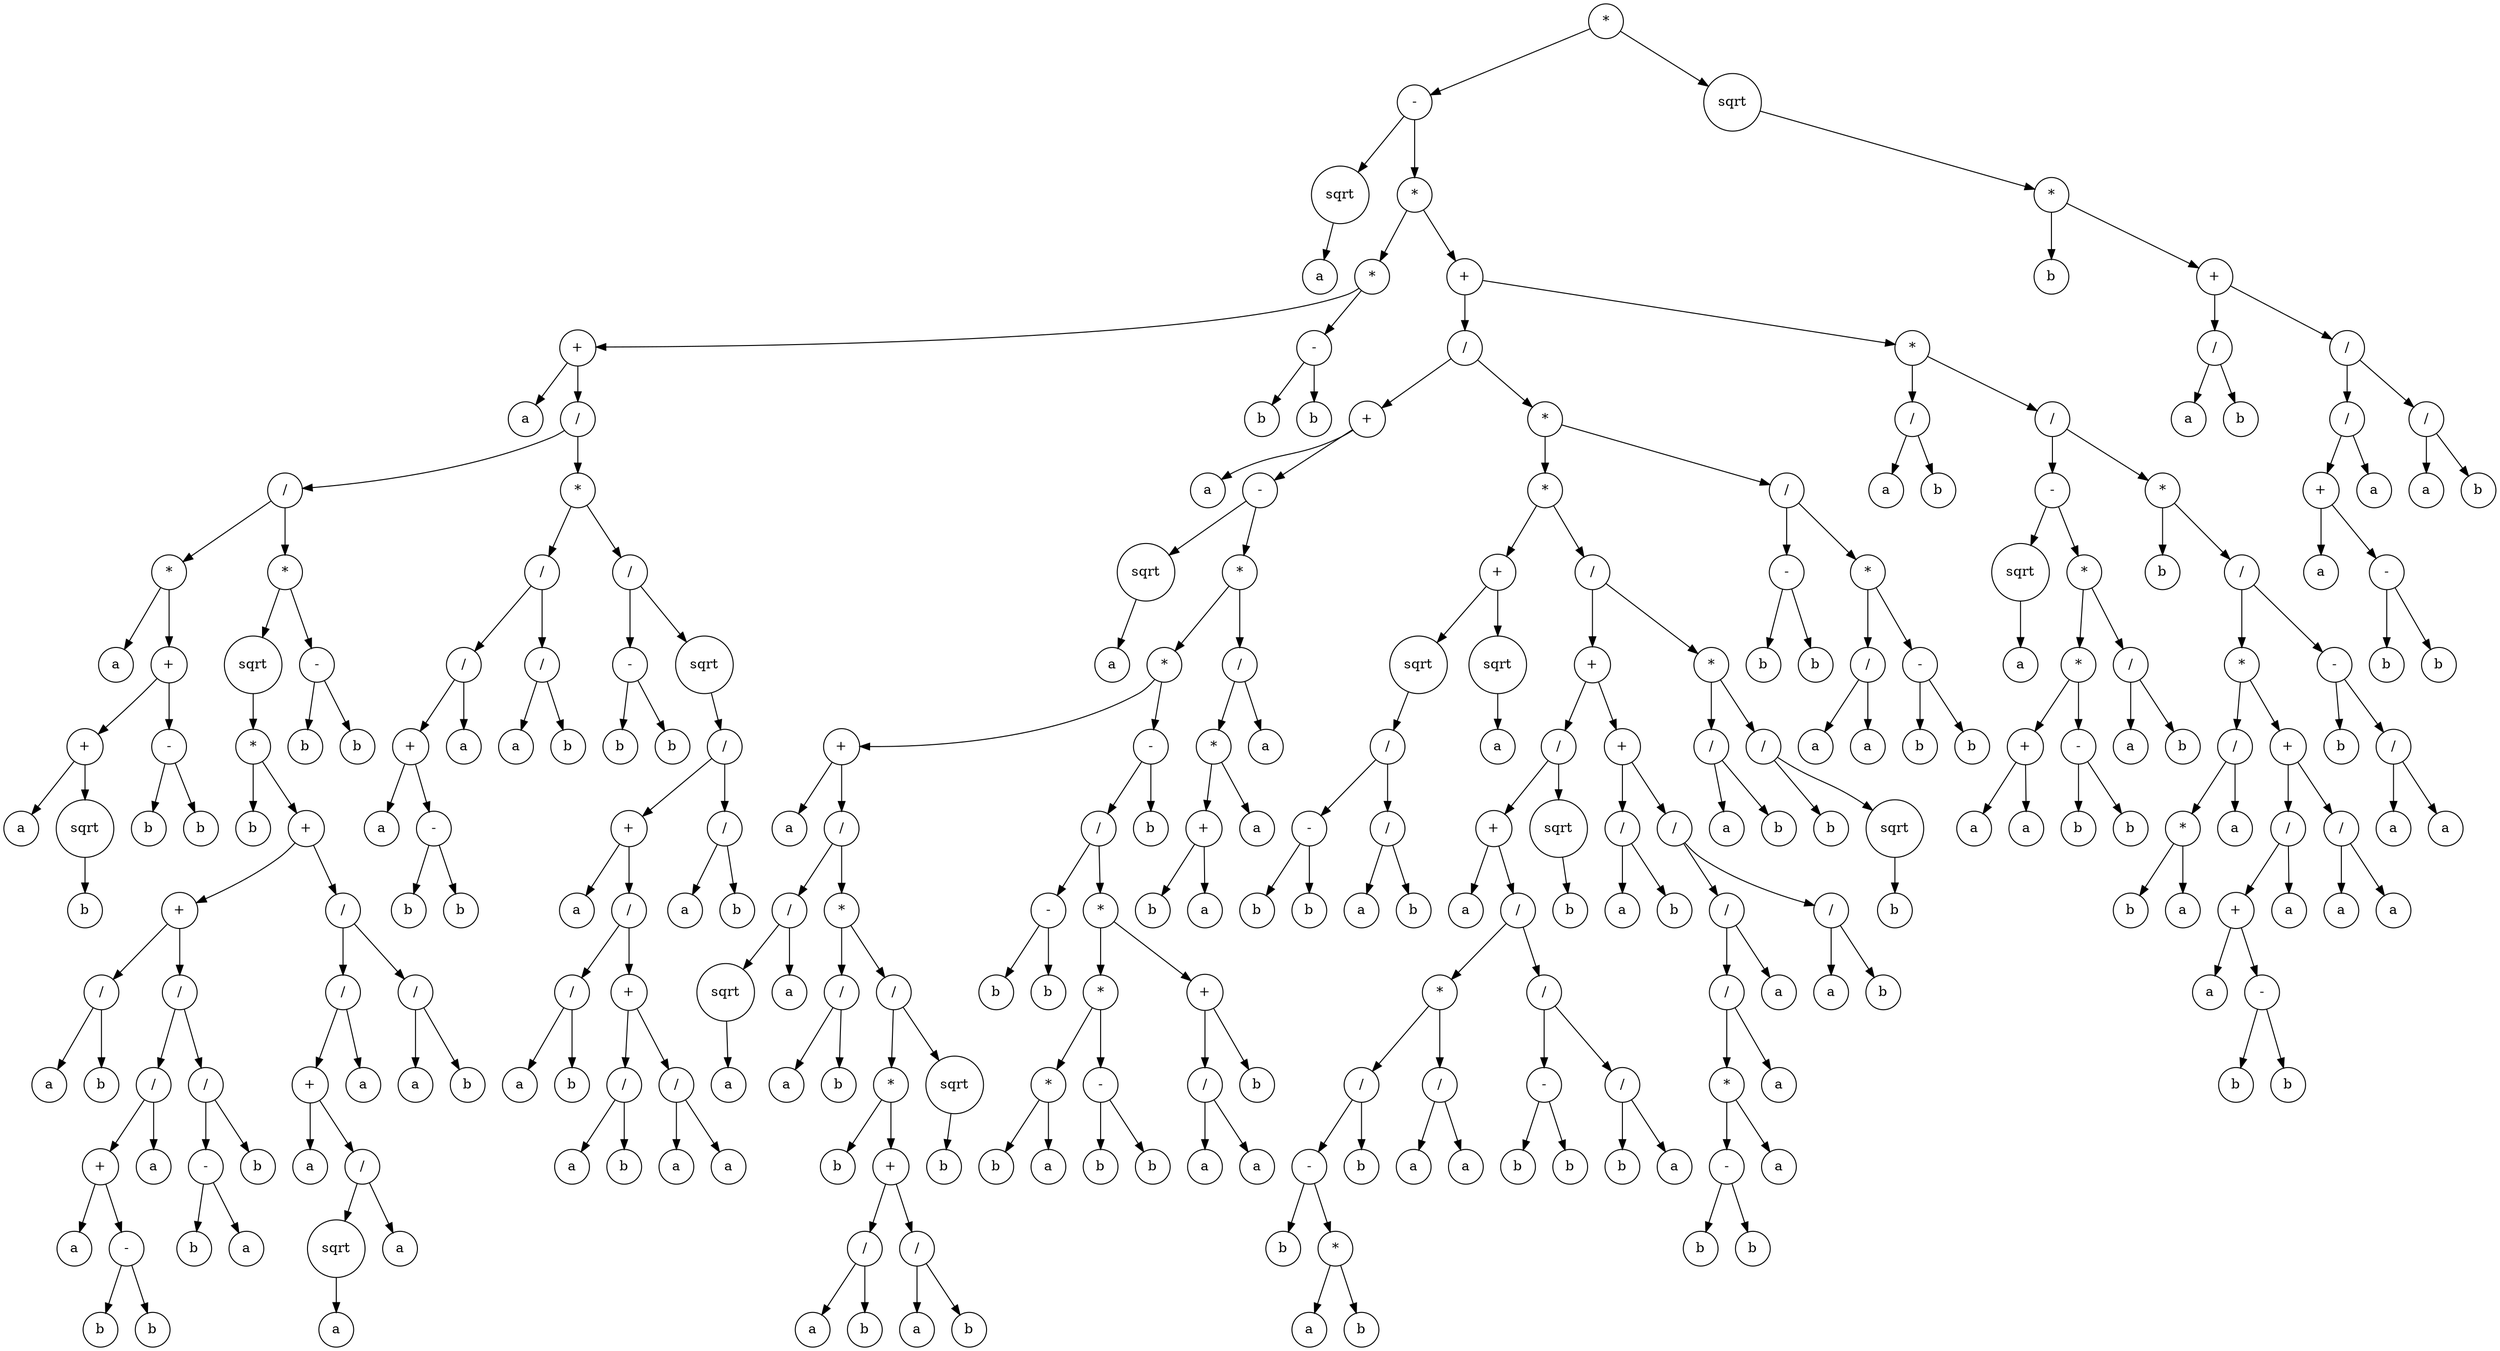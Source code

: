 digraph g {
graph [ordering=out];
node [shape=circle];
n[label = "*"];
n0[label = "-"];
n00[label = "sqrt"];
n000[label = "a"];
n00 -> n000;
n0 -> n00;
n01[label = "*"];
n010[label = "*"];
n0100[label = "+"];
n01000[label = "a"];
n0100 -> n01000;
n01001[label = "/"];
n010010[label = "/"];
n0100100[label = "*"];
n01001000[label = "a"];
n0100100 -> n01001000;
n01001001[label = "+"];
n010010010[label = "+"];
n0100100100[label = "a"];
n010010010 -> n0100100100;
n0100100101[label = "sqrt"];
n01001001010[label = "b"];
n0100100101 -> n01001001010;
n010010010 -> n0100100101;
n01001001 -> n010010010;
n010010011[label = "-"];
n0100100110[label = "b"];
n010010011 -> n0100100110;
n0100100111[label = "b"];
n010010011 -> n0100100111;
n01001001 -> n010010011;
n0100100 -> n01001001;
n010010 -> n0100100;
n0100101[label = "*"];
n01001010[label = "sqrt"];
n010010100[label = "*"];
n0100101000[label = "b"];
n010010100 -> n0100101000;
n0100101001[label = "+"];
n01001010010[label = "+"];
n010010100100[label = "/"];
n0100101001000[label = "a"];
n010010100100 -> n0100101001000;
n0100101001001[label = "b"];
n010010100100 -> n0100101001001;
n01001010010 -> n010010100100;
n010010100101[label = "/"];
n0100101001010[label = "/"];
n01001010010100[label = "+"];
n010010100101000[label = "a"];
n01001010010100 -> n010010100101000;
n010010100101001[label = "-"];
n0100101001010010[label = "b"];
n010010100101001 -> n0100101001010010;
n0100101001010011[label = "b"];
n010010100101001 -> n0100101001010011;
n01001010010100 -> n010010100101001;
n0100101001010 -> n01001010010100;
n01001010010101[label = "a"];
n0100101001010 -> n01001010010101;
n010010100101 -> n0100101001010;
n0100101001011[label = "/"];
n01001010010110[label = "-"];
n010010100101100[label = "b"];
n01001010010110 -> n010010100101100;
n010010100101101[label = "a"];
n01001010010110 -> n010010100101101;
n0100101001011 -> n01001010010110;
n01001010010111[label = "b"];
n0100101001011 -> n01001010010111;
n010010100101 -> n0100101001011;
n01001010010 -> n010010100101;
n0100101001 -> n01001010010;
n01001010011[label = "/"];
n010010100110[label = "/"];
n0100101001100[label = "+"];
n01001010011000[label = "a"];
n0100101001100 -> n01001010011000;
n01001010011001[label = "/"];
n010010100110010[label = "sqrt"];
n0100101001100100[label = "a"];
n010010100110010 -> n0100101001100100;
n01001010011001 -> n010010100110010;
n010010100110011[label = "a"];
n01001010011001 -> n010010100110011;
n0100101001100 -> n01001010011001;
n010010100110 -> n0100101001100;
n0100101001101[label = "a"];
n010010100110 -> n0100101001101;
n01001010011 -> n010010100110;
n010010100111[label = "/"];
n0100101001110[label = "a"];
n010010100111 -> n0100101001110;
n0100101001111[label = "b"];
n010010100111 -> n0100101001111;
n01001010011 -> n010010100111;
n0100101001 -> n01001010011;
n010010100 -> n0100101001;
n01001010 -> n010010100;
n0100101 -> n01001010;
n01001011[label = "-"];
n010010110[label = "b"];
n01001011 -> n010010110;
n010010111[label = "b"];
n01001011 -> n010010111;
n0100101 -> n01001011;
n010010 -> n0100101;
n01001 -> n010010;
n010011[label = "*"];
n0100110[label = "/"];
n01001100[label = "/"];
n010011000[label = "+"];
n0100110000[label = "a"];
n010011000 -> n0100110000;
n0100110001[label = "-"];
n01001100010[label = "b"];
n0100110001 -> n01001100010;
n01001100011[label = "b"];
n0100110001 -> n01001100011;
n010011000 -> n0100110001;
n01001100 -> n010011000;
n010011001[label = "a"];
n01001100 -> n010011001;
n0100110 -> n01001100;
n01001101[label = "/"];
n010011010[label = "a"];
n01001101 -> n010011010;
n010011011[label = "b"];
n01001101 -> n010011011;
n0100110 -> n01001101;
n010011 -> n0100110;
n0100111[label = "/"];
n01001110[label = "-"];
n010011100[label = "b"];
n01001110 -> n010011100;
n010011101[label = "b"];
n01001110 -> n010011101;
n0100111 -> n01001110;
n01001111[label = "sqrt"];
n010011110[label = "/"];
n0100111100[label = "+"];
n01001111000[label = "a"];
n0100111100 -> n01001111000;
n01001111001[label = "/"];
n010011110010[label = "/"];
n0100111100100[label = "a"];
n010011110010 -> n0100111100100;
n0100111100101[label = "b"];
n010011110010 -> n0100111100101;
n01001111001 -> n010011110010;
n010011110011[label = "+"];
n0100111100110[label = "/"];
n01001111001100[label = "a"];
n0100111100110 -> n01001111001100;
n01001111001101[label = "b"];
n0100111100110 -> n01001111001101;
n010011110011 -> n0100111100110;
n0100111100111[label = "/"];
n01001111001110[label = "a"];
n0100111100111 -> n01001111001110;
n01001111001111[label = "a"];
n0100111100111 -> n01001111001111;
n010011110011 -> n0100111100111;
n01001111001 -> n010011110011;
n0100111100 -> n01001111001;
n010011110 -> n0100111100;
n0100111101[label = "/"];
n01001111010[label = "a"];
n0100111101 -> n01001111010;
n01001111011[label = "b"];
n0100111101 -> n01001111011;
n010011110 -> n0100111101;
n01001111 -> n010011110;
n0100111 -> n01001111;
n010011 -> n0100111;
n01001 -> n010011;
n0100 -> n01001;
n010 -> n0100;
n0101[label = "-"];
n01010[label = "b"];
n0101 -> n01010;
n01011[label = "b"];
n0101 -> n01011;
n010 -> n0101;
n01 -> n010;
n011[label = "+"];
n0110[label = "/"];
n01100[label = "+"];
n011000[label = "a"];
n01100 -> n011000;
n011001[label = "-"];
n0110010[label = "sqrt"];
n01100100[label = "a"];
n0110010 -> n01100100;
n011001 -> n0110010;
n0110011[label = "*"];
n01100110[label = "*"];
n011001100[label = "+"];
n0110011000[label = "a"];
n011001100 -> n0110011000;
n0110011001[label = "/"];
n01100110010[label = "/"];
n011001100100[label = "sqrt"];
n0110011001000[label = "a"];
n011001100100 -> n0110011001000;
n01100110010 -> n011001100100;
n011001100101[label = "a"];
n01100110010 -> n011001100101;
n0110011001 -> n01100110010;
n01100110011[label = "*"];
n011001100110[label = "/"];
n0110011001100[label = "a"];
n011001100110 -> n0110011001100;
n0110011001101[label = "b"];
n011001100110 -> n0110011001101;
n01100110011 -> n011001100110;
n011001100111[label = "/"];
n0110011001110[label = "*"];
n01100110011100[label = "b"];
n0110011001110 -> n01100110011100;
n01100110011101[label = "+"];
n011001100111010[label = "/"];
n0110011001110100[label = "a"];
n011001100111010 -> n0110011001110100;
n0110011001110101[label = "b"];
n011001100111010 -> n0110011001110101;
n01100110011101 -> n011001100111010;
n011001100111011[label = "/"];
n0110011001110110[label = "a"];
n011001100111011 -> n0110011001110110;
n0110011001110111[label = "b"];
n011001100111011 -> n0110011001110111;
n01100110011101 -> n011001100111011;
n0110011001110 -> n01100110011101;
n011001100111 -> n0110011001110;
n0110011001111[label = "sqrt"];
n01100110011110[label = "b"];
n0110011001111 -> n01100110011110;
n011001100111 -> n0110011001111;
n01100110011 -> n011001100111;
n0110011001 -> n01100110011;
n011001100 -> n0110011001;
n01100110 -> n011001100;
n011001101[label = "-"];
n0110011010[label = "/"];
n01100110100[label = "-"];
n011001101000[label = "b"];
n01100110100 -> n011001101000;
n011001101001[label = "b"];
n01100110100 -> n011001101001;
n0110011010 -> n01100110100;
n01100110101[label = "*"];
n011001101010[label = "*"];
n0110011010100[label = "*"];
n01100110101000[label = "b"];
n0110011010100 -> n01100110101000;
n01100110101001[label = "a"];
n0110011010100 -> n01100110101001;
n011001101010 -> n0110011010100;
n0110011010101[label = "-"];
n01100110101010[label = "b"];
n0110011010101 -> n01100110101010;
n01100110101011[label = "b"];
n0110011010101 -> n01100110101011;
n011001101010 -> n0110011010101;
n01100110101 -> n011001101010;
n011001101011[label = "+"];
n0110011010110[label = "/"];
n01100110101100[label = "a"];
n0110011010110 -> n01100110101100;
n01100110101101[label = "a"];
n0110011010110 -> n01100110101101;
n011001101011 -> n0110011010110;
n0110011010111[label = "b"];
n011001101011 -> n0110011010111;
n01100110101 -> n011001101011;
n0110011010 -> n01100110101;
n011001101 -> n0110011010;
n0110011011[label = "b"];
n011001101 -> n0110011011;
n01100110 -> n011001101;
n0110011 -> n01100110;
n01100111[label = "/"];
n011001110[label = "*"];
n0110011100[label = "+"];
n01100111000[label = "b"];
n0110011100 -> n01100111000;
n01100111001[label = "a"];
n0110011100 -> n01100111001;
n011001110 -> n0110011100;
n0110011101[label = "a"];
n011001110 -> n0110011101;
n01100111 -> n011001110;
n011001111[label = "a"];
n01100111 -> n011001111;
n0110011 -> n01100111;
n011001 -> n0110011;
n01100 -> n011001;
n0110 -> n01100;
n01101[label = "*"];
n011010[label = "*"];
n0110100[label = "+"];
n01101000[label = "sqrt"];
n011010000[label = "/"];
n0110100000[label = "-"];
n01101000000[label = "b"];
n0110100000 -> n01101000000;
n01101000001[label = "b"];
n0110100000 -> n01101000001;
n011010000 -> n0110100000;
n0110100001[label = "/"];
n01101000010[label = "a"];
n0110100001 -> n01101000010;
n01101000011[label = "b"];
n0110100001 -> n01101000011;
n011010000 -> n0110100001;
n01101000 -> n011010000;
n0110100 -> n01101000;
n01101001[label = "sqrt"];
n011010010[label = "a"];
n01101001 -> n011010010;
n0110100 -> n01101001;
n011010 -> n0110100;
n0110101[label = "/"];
n01101010[label = "+"];
n011010100[label = "/"];
n0110101000[label = "+"];
n01101010000[label = "a"];
n0110101000 -> n01101010000;
n01101010001[label = "/"];
n011010100010[label = "*"];
n0110101000100[label = "/"];
n01101010001000[label = "-"];
n011010100010000[label = "b"];
n01101010001000 -> n011010100010000;
n011010100010001[label = "*"];
n0110101000100010[label = "a"];
n011010100010001 -> n0110101000100010;
n0110101000100011[label = "b"];
n011010100010001 -> n0110101000100011;
n01101010001000 -> n011010100010001;
n0110101000100 -> n01101010001000;
n01101010001001[label = "b"];
n0110101000100 -> n01101010001001;
n011010100010 -> n0110101000100;
n0110101000101[label = "/"];
n01101010001010[label = "a"];
n0110101000101 -> n01101010001010;
n01101010001011[label = "a"];
n0110101000101 -> n01101010001011;
n011010100010 -> n0110101000101;
n01101010001 -> n011010100010;
n011010100011[label = "/"];
n0110101000110[label = "-"];
n01101010001100[label = "b"];
n0110101000110 -> n01101010001100;
n01101010001101[label = "b"];
n0110101000110 -> n01101010001101;
n011010100011 -> n0110101000110;
n0110101000111[label = "/"];
n01101010001110[label = "b"];
n0110101000111 -> n01101010001110;
n01101010001111[label = "a"];
n0110101000111 -> n01101010001111;
n011010100011 -> n0110101000111;
n01101010001 -> n011010100011;
n0110101000 -> n01101010001;
n011010100 -> n0110101000;
n0110101001[label = "sqrt"];
n01101010010[label = "b"];
n0110101001 -> n01101010010;
n011010100 -> n0110101001;
n01101010 -> n011010100;
n011010101[label = "+"];
n0110101010[label = "/"];
n01101010100[label = "a"];
n0110101010 -> n01101010100;
n01101010101[label = "b"];
n0110101010 -> n01101010101;
n011010101 -> n0110101010;
n0110101011[label = "/"];
n01101010110[label = "/"];
n011010101100[label = "/"];
n0110101011000[label = "*"];
n01101010110000[label = "-"];
n011010101100000[label = "b"];
n01101010110000 -> n011010101100000;
n011010101100001[label = "b"];
n01101010110000 -> n011010101100001;
n0110101011000 -> n01101010110000;
n01101010110001[label = "a"];
n0110101011000 -> n01101010110001;
n011010101100 -> n0110101011000;
n0110101011001[label = "a"];
n011010101100 -> n0110101011001;
n01101010110 -> n011010101100;
n011010101101[label = "a"];
n01101010110 -> n011010101101;
n0110101011 -> n01101010110;
n01101010111[label = "/"];
n011010101110[label = "a"];
n01101010111 -> n011010101110;
n011010101111[label = "b"];
n01101010111 -> n011010101111;
n0110101011 -> n01101010111;
n011010101 -> n0110101011;
n01101010 -> n011010101;
n0110101 -> n01101010;
n01101011[label = "*"];
n011010110[label = "/"];
n0110101100[label = "a"];
n011010110 -> n0110101100;
n0110101101[label = "b"];
n011010110 -> n0110101101;
n01101011 -> n011010110;
n011010111[label = "/"];
n0110101110[label = "b"];
n011010111 -> n0110101110;
n0110101111[label = "sqrt"];
n01101011110[label = "b"];
n0110101111 -> n01101011110;
n011010111 -> n0110101111;
n01101011 -> n011010111;
n0110101 -> n01101011;
n011010 -> n0110101;
n01101 -> n011010;
n011011[label = "/"];
n0110110[label = "-"];
n01101100[label = "b"];
n0110110 -> n01101100;
n01101101[label = "b"];
n0110110 -> n01101101;
n011011 -> n0110110;
n0110111[label = "*"];
n01101110[label = "/"];
n011011100[label = "a"];
n01101110 -> n011011100;
n011011101[label = "a"];
n01101110 -> n011011101;
n0110111 -> n01101110;
n01101111[label = "-"];
n011011110[label = "b"];
n01101111 -> n011011110;
n011011111[label = "b"];
n01101111 -> n011011111;
n0110111 -> n01101111;
n011011 -> n0110111;
n01101 -> n011011;
n0110 -> n01101;
n011 -> n0110;
n0111[label = "*"];
n01110[label = "/"];
n011100[label = "a"];
n01110 -> n011100;
n011101[label = "b"];
n01110 -> n011101;
n0111 -> n01110;
n01111[label = "/"];
n011110[label = "-"];
n0111100[label = "sqrt"];
n01111000[label = "a"];
n0111100 -> n01111000;
n011110 -> n0111100;
n0111101[label = "*"];
n01111010[label = "*"];
n011110100[label = "+"];
n0111101000[label = "a"];
n011110100 -> n0111101000;
n0111101001[label = "a"];
n011110100 -> n0111101001;
n01111010 -> n011110100;
n011110101[label = "-"];
n0111101010[label = "b"];
n011110101 -> n0111101010;
n0111101011[label = "b"];
n011110101 -> n0111101011;
n01111010 -> n011110101;
n0111101 -> n01111010;
n01111011[label = "/"];
n011110110[label = "a"];
n01111011 -> n011110110;
n011110111[label = "b"];
n01111011 -> n011110111;
n0111101 -> n01111011;
n011110 -> n0111101;
n01111 -> n011110;
n011111[label = "*"];
n0111110[label = "b"];
n011111 -> n0111110;
n0111111[label = "/"];
n01111110[label = "*"];
n011111100[label = "/"];
n0111111000[label = "*"];
n01111110000[label = "b"];
n0111111000 -> n01111110000;
n01111110001[label = "a"];
n0111111000 -> n01111110001;
n011111100 -> n0111111000;
n0111111001[label = "a"];
n011111100 -> n0111111001;
n01111110 -> n011111100;
n011111101[label = "+"];
n0111111010[label = "/"];
n01111110100[label = "+"];
n011111101000[label = "a"];
n01111110100 -> n011111101000;
n011111101001[label = "-"];
n0111111010010[label = "b"];
n011111101001 -> n0111111010010;
n0111111010011[label = "b"];
n011111101001 -> n0111111010011;
n01111110100 -> n011111101001;
n0111111010 -> n01111110100;
n01111110101[label = "a"];
n0111111010 -> n01111110101;
n011111101 -> n0111111010;
n0111111011[label = "/"];
n01111110110[label = "a"];
n0111111011 -> n01111110110;
n01111110111[label = "a"];
n0111111011 -> n01111110111;
n011111101 -> n0111111011;
n01111110 -> n011111101;
n0111111 -> n01111110;
n01111111[label = "-"];
n011111110[label = "b"];
n01111111 -> n011111110;
n011111111[label = "/"];
n0111111110[label = "a"];
n011111111 -> n0111111110;
n0111111111[label = "a"];
n011111111 -> n0111111111;
n01111111 -> n011111111;
n0111111 -> n01111111;
n011111 -> n0111111;
n01111 -> n011111;
n0111 -> n01111;
n011 -> n0111;
n01 -> n011;
n0 -> n01;
n -> n0;
n1[label = "sqrt"];
n10[label = "*"];
n100[label = "b"];
n10 -> n100;
n101[label = "+"];
n1010[label = "/"];
n10100[label = "a"];
n1010 -> n10100;
n10101[label = "b"];
n1010 -> n10101;
n101 -> n1010;
n1011[label = "/"];
n10110[label = "/"];
n101100[label = "+"];
n1011000[label = "a"];
n101100 -> n1011000;
n1011001[label = "-"];
n10110010[label = "b"];
n1011001 -> n10110010;
n10110011[label = "b"];
n1011001 -> n10110011;
n101100 -> n1011001;
n10110 -> n101100;
n101101[label = "a"];
n10110 -> n101101;
n1011 -> n10110;
n10111[label = "/"];
n101110[label = "a"];
n10111 -> n101110;
n101111[label = "b"];
n10111 -> n101111;
n1011 -> n10111;
n101 -> n1011;
n10 -> n101;
n1 -> n10;
n -> n1;
}
